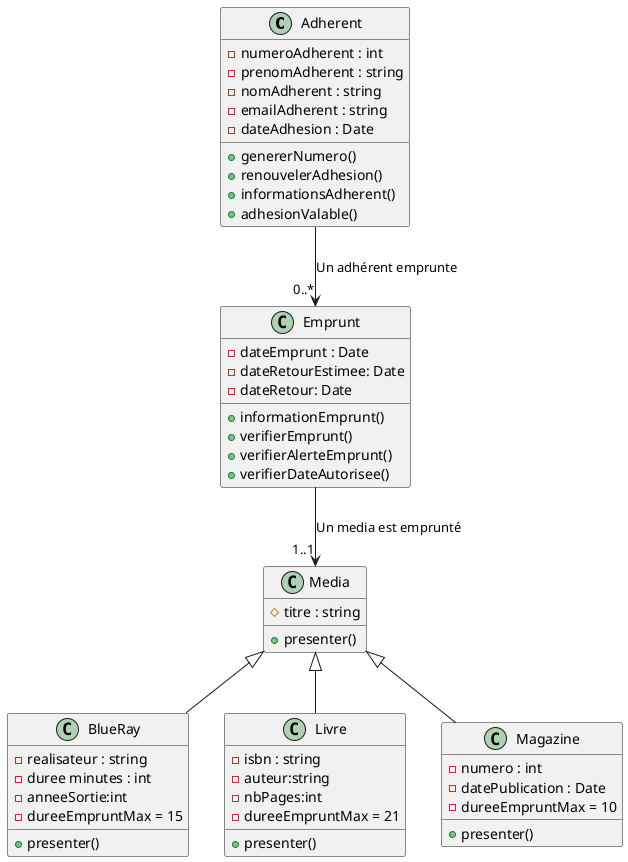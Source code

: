 @startuml
'https://plantuml.com/sequence-diagram
Class Adherent{
    -numeroAdherent : int
    -prenomAdherent : string
    -nomAdherent : string
    -emailAdherent : string
    -dateAdhesion : Date
    +genererNumero()
    +renouvelerAdhesion()
    +informationsAdherent()
    +adhesionValable()

}
Class Media{
    #titre : string
    +presenter()
}
Class BlueRay{
    -realisateur : string
    -duree minutes : int
    -anneeSortie:int
    -dureeEmpruntMax = 15
    +presenter()

}

Class Livre{
    -isbn : string
    -auteur:string
    -nbPages:int
    -dureeEmpruntMax = 21
    +presenter()

}

Class Magazine{
    -numero : int
    -datePublication : Date
    -dureeEmpruntMax = 10
    +presenter()

}

Class Emprunt{
    -dateEmprunt : Date
    -dateRetourEstimee: Date
    -dateRetour: Date
    +informationEmprunt()
    +verifierEmprunt()
    +verifierAlerteEmprunt()
    +verifierDateAutorisee()
}
Media <|-- Livre
Media <|-- BlueRay
Media <|-- Magazine

Emprunt --> "1..1" Media : Un media est emprunté
Adherent --> "0..*" Emprunt : Un adhérent emprunte


@enduml